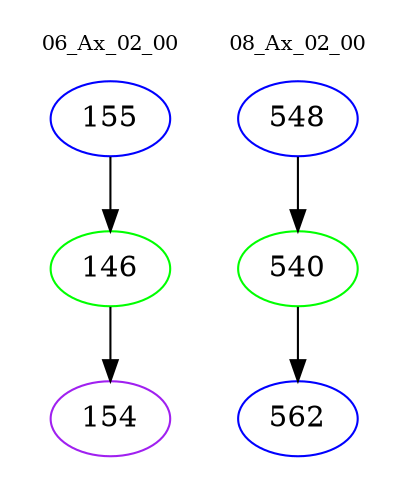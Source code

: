 digraph{
subgraph cluster_0 {
color = white
label = "06_Ax_02_00";
fontsize=10;
T0_155 [label="155", color="blue"]
T0_155 -> T0_146 [color="black"]
T0_146 [label="146", color="green"]
T0_146 -> T0_154 [color="black"]
T0_154 [label="154", color="purple"]
}
subgraph cluster_1 {
color = white
label = "08_Ax_02_00";
fontsize=10;
T1_548 [label="548", color="blue"]
T1_548 -> T1_540 [color="black"]
T1_540 [label="540", color="green"]
T1_540 -> T1_562 [color="black"]
T1_562 [label="562", color="blue"]
}
}

